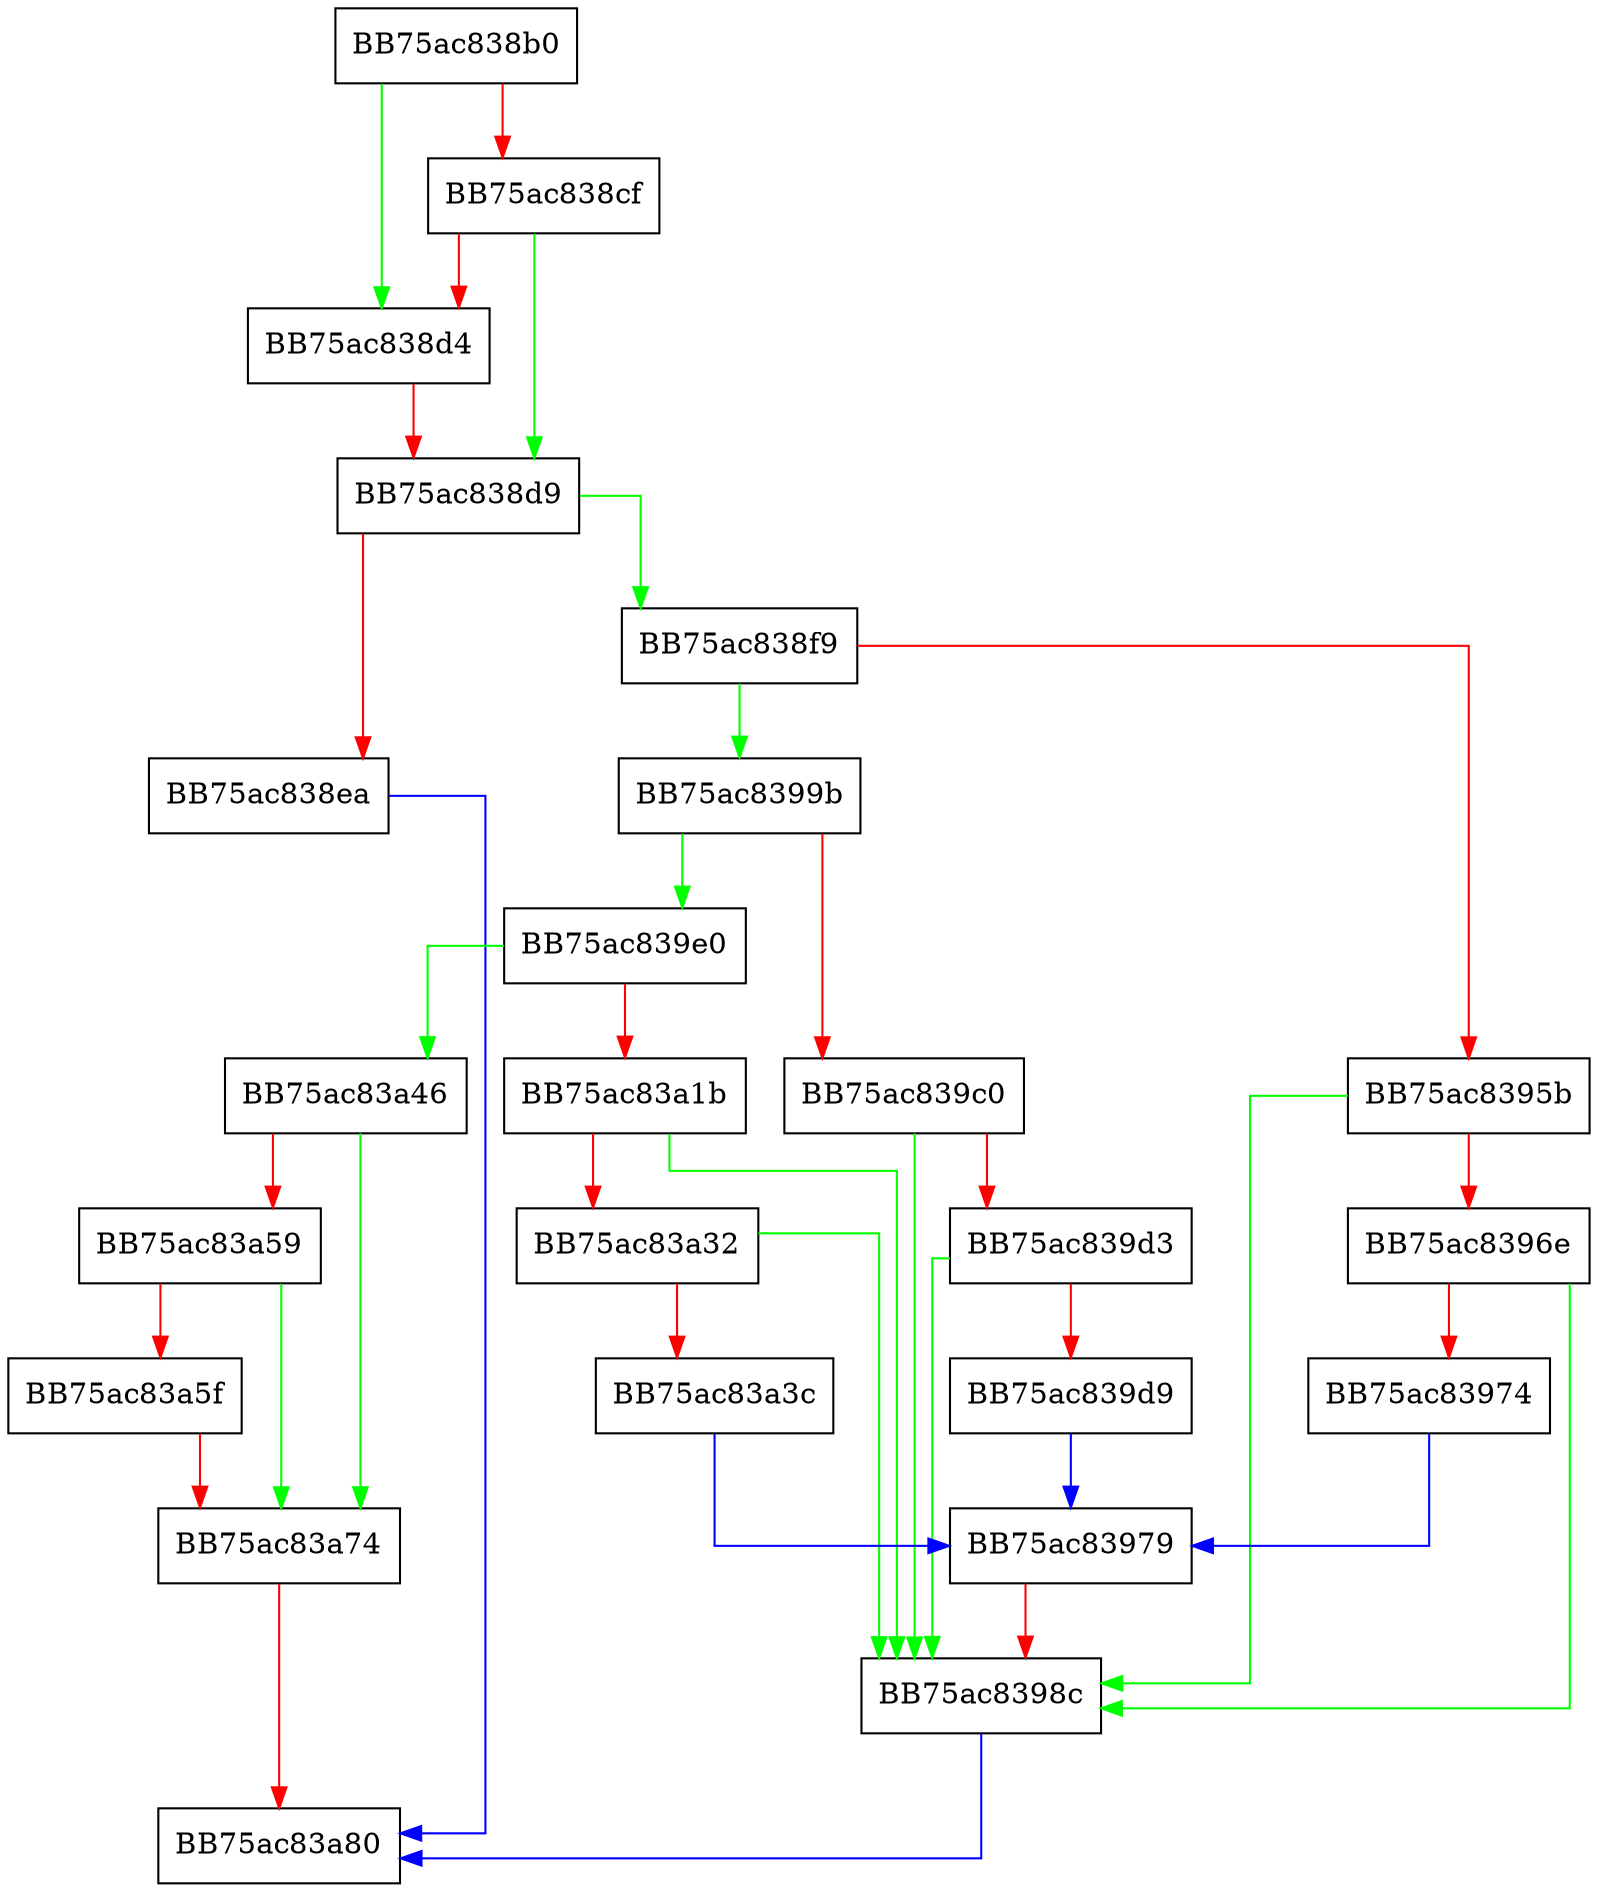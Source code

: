 digraph FixSettings {
  node [shape="box"];
  graph [splines=ortho];
  BB75ac838b0 -> BB75ac838d4 [color="green"];
  BB75ac838b0 -> BB75ac838cf [color="red"];
  BB75ac838cf -> BB75ac838d9 [color="green"];
  BB75ac838cf -> BB75ac838d4 [color="red"];
  BB75ac838d4 -> BB75ac838d9 [color="red"];
  BB75ac838d9 -> BB75ac838f9 [color="green"];
  BB75ac838d9 -> BB75ac838ea [color="red"];
  BB75ac838ea -> BB75ac83a80 [color="blue"];
  BB75ac838f9 -> BB75ac8399b [color="green"];
  BB75ac838f9 -> BB75ac8395b [color="red"];
  BB75ac8395b -> BB75ac8398c [color="green"];
  BB75ac8395b -> BB75ac8396e [color="red"];
  BB75ac8396e -> BB75ac8398c [color="green"];
  BB75ac8396e -> BB75ac83974 [color="red"];
  BB75ac83974 -> BB75ac83979 [color="blue"];
  BB75ac83979 -> BB75ac8398c [color="red"];
  BB75ac8398c -> BB75ac83a80 [color="blue"];
  BB75ac8399b -> BB75ac839e0 [color="green"];
  BB75ac8399b -> BB75ac839c0 [color="red"];
  BB75ac839c0 -> BB75ac8398c [color="green"];
  BB75ac839c0 -> BB75ac839d3 [color="red"];
  BB75ac839d3 -> BB75ac8398c [color="green"];
  BB75ac839d3 -> BB75ac839d9 [color="red"];
  BB75ac839d9 -> BB75ac83979 [color="blue"];
  BB75ac839e0 -> BB75ac83a46 [color="green"];
  BB75ac839e0 -> BB75ac83a1b [color="red"];
  BB75ac83a1b -> BB75ac8398c [color="green"];
  BB75ac83a1b -> BB75ac83a32 [color="red"];
  BB75ac83a32 -> BB75ac8398c [color="green"];
  BB75ac83a32 -> BB75ac83a3c [color="red"];
  BB75ac83a3c -> BB75ac83979 [color="blue"];
  BB75ac83a46 -> BB75ac83a74 [color="green"];
  BB75ac83a46 -> BB75ac83a59 [color="red"];
  BB75ac83a59 -> BB75ac83a74 [color="green"];
  BB75ac83a59 -> BB75ac83a5f [color="red"];
  BB75ac83a5f -> BB75ac83a74 [color="red"];
  BB75ac83a74 -> BB75ac83a80 [color="red"];
}